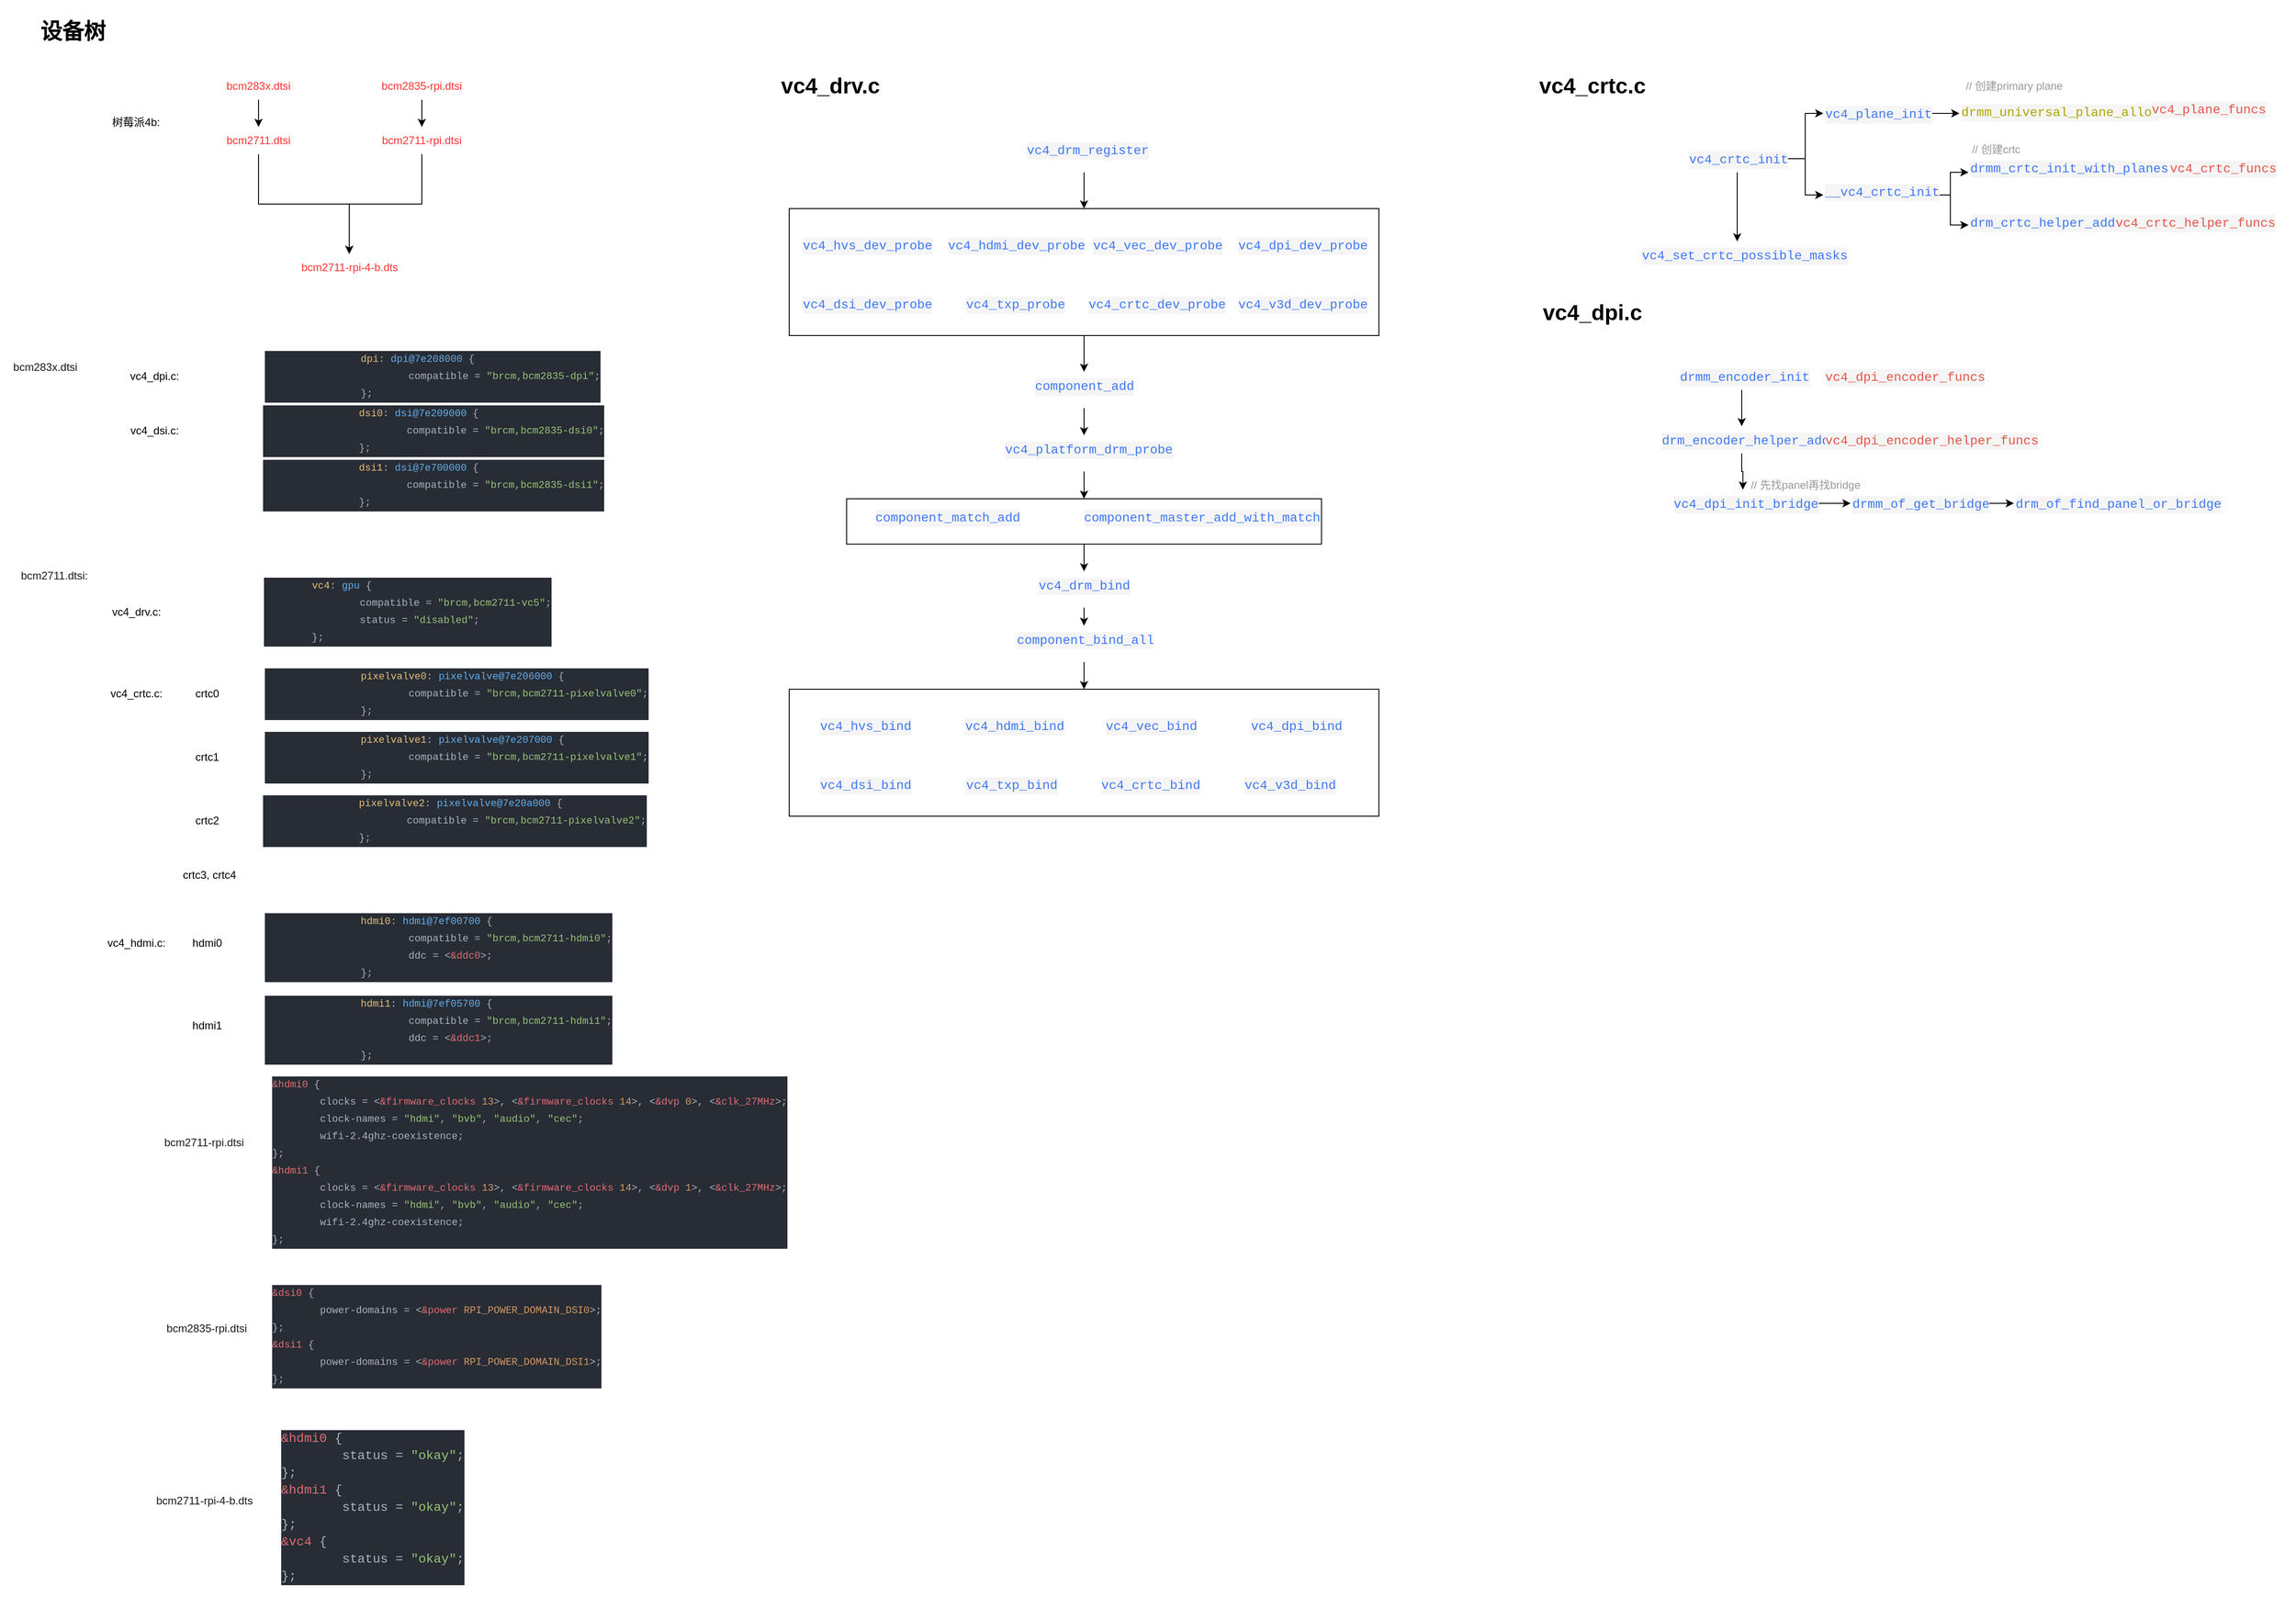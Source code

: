 <mxfile version="25.0.3">
  <diagram name="Page-1" id="6-gjoGEpxw4ECkMXdpWF">
    <mxGraphModel dx="1419" dy="717" grid="1" gridSize="10" guides="1" tooltips="1" connect="1" arrows="1" fold="1" page="1" pageScale="1" pageWidth="827" pageHeight="1169" math="0" shadow="0">
      <root>
        <mxCell id="0" />
        <mxCell id="1" parent="0" />
        <mxCell id="8lX21HBY1fIl10csvX2d-26" style="edgeStyle=orthogonalEdgeStyle;rounded=0;orthogonalLoop=1;jettySize=auto;html=1;exitX=0.5;exitY=1;exitDx=0;exitDy=0;entryX=0.5;entryY=0;entryDx=0;entryDy=0;" parent="1" source="8lX21HBY1fIl10csvX2d-24" target="8lX21HBY1fIl10csvX2d-22" edge="1">
          <mxGeometry relative="1" as="geometry" />
        </mxCell>
        <mxCell id="8lX21HBY1fIl10csvX2d-24" value="" style="rounded=0;whiteSpace=wrap;html=1;" parent="1" vertex="1">
          <mxGeometry x="933.25" y="630" width="523.5" height="50" as="geometry" />
        </mxCell>
        <mxCell id="8lX21HBY1fIl10csvX2d-15" style="edgeStyle=orthogonalEdgeStyle;rounded=0;orthogonalLoop=1;jettySize=auto;html=1;exitX=0.5;exitY=1;exitDx=0;exitDy=0;entryX=0.5;entryY=0;entryDx=0;entryDy=0;" parent="1" source="8lX21HBY1fIl10csvX2d-11" target="8lX21HBY1fIl10csvX2d-14" edge="1">
          <mxGeometry relative="1" as="geometry" />
        </mxCell>
        <mxCell id="8lX21HBY1fIl10csvX2d-11" value="" style="rounded=0;whiteSpace=wrap;html=1;" parent="1" vertex="1">
          <mxGeometry x="870" y="310" width="650" height="140" as="geometry" />
        </mxCell>
        <mxCell id="IQwuNEC89kdCFAj0Ew5a-8" value="" style="edgeStyle=orthogonalEdgeStyle;rounded=0;orthogonalLoop=1;jettySize=auto;html=1;" parent="1" source="IQwuNEC89kdCFAj0Ew5a-1" target="IQwuNEC89kdCFAj0Ew5a-7" edge="1">
          <mxGeometry relative="1" as="geometry" />
        </mxCell>
        <mxCell id="IQwuNEC89kdCFAj0Ew5a-1" value="&lt;font color=&quot;#ff3333&quot;&gt;bcm2711.dtsi&lt;/font&gt;" style="text;html=1;align=center;verticalAlign=middle;whiteSpace=wrap;rounded=0;" parent="1" vertex="1">
          <mxGeometry x="235" y="220" width="100" height="30" as="geometry" />
        </mxCell>
        <mxCell id="IQwuNEC89kdCFAj0Ew5a-3" value="树莓派4b:" style="text;html=1;align=center;verticalAlign=middle;whiteSpace=wrap;rounded=0;" parent="1" vertex="1">
          <mxGeometry x="120" y="200" width="60" height="30" as="geometry" />
        </mxCell>
        <mxCell id="IQwuNEC89kdCFAj0Ew5a-6" value="" style="edgeStyle=orthogonalEdgeStyle;rounded=0;orthogonalLoop=1;jettySize=auto;html=1;" parent="1" source="IQwuNEC89kdCFAj0Ew5a-4" target="IQwuNEC89kdCFAj0Ew5a-1" edge="1">
          <mxGeometry relative="1" as="geometry" />
        </mxCell>
        <mxCell id="IQwuNEC89kdCFAj0Ew5a-4" value="&lt;font color=&quot;#ff3333&quot;&gt;bcm283x.dtsi&lt;/font&gt;" style="text;html=1;align=center;verticalAlign=middle;whiteSpace=wrap;rounded=0;" parent="1" vertex="1">
          <mxGeometry x="235" y="160" width="100" height="30" as="geometry" />
        </mxCell>
        <mxCell id="IQwuNEC89kdCFAj0Ew5a-7" value="&lt;font color=&quot;#ff3333&quot;&gt;bcm2711-rpi-4-b.dts&lt;/font&gt;" style="text;html=1;align=center;verticalAlign=middle;whiteSpace=wrap;rounded=0;" parent="1" vertex="1">
          <mxGeometry x="322.5" y="360" width="125" height="30" as="geometry" />
        </mxCell>
        <mxCell id="IQwuNEC89kdCFAj0Ew5a-9" value="&lt;div style=&quot;color: rgb(171, 178, 191); background-color: rgb(40, 44, 52); font-family: Consolas, &amp;quot;Courier New&amp;quot;, monospace; font-size: 11px; line-height: 19px; white-space: pre;&quot;&gt;&lt;div style=&quot;font-size: 11px;&quot;&gt;&amp;nbsp; &amp;nbsp; &amp;nbsp; &amp;nbsp; &lt;span style=&quot;color: rgb(229, 192, 123); font-size: 11px;&quot;&gt;vc4&lt;/span&gt;: &lt;span style=&quot;color: rgb(97, 175, 239); font-size: 11px;&quot;&gt;gpu&lt;/span&gt; {&lt;/div&gt;&lt;div style=&quot;font-size: 11px;&quot;&gt;&amp;nbsp; &amp;nbsp; &amp;nbsp; &amp;nbsp; &amp;nbsp; &amp;nbsp; &amp;nbsp; &amp;nbsp; compatible = &lt;span style=&quot;color: rgb(152, 195, 121); font-size: 11px;&quot;&gt;&quot;brcm,bcm2711-vc5&quot;&lt;/span&gt;;&lt;/div&gt;&lt;div style=&quot;font-size: 11px;&quot;&gt;&amp;nbsp; &amp;nbsp; &amp;nbsp; &amp;nbsp; &amp;nbsp; &amp;nbsp; &amp;nbsp; &amp;nbsp; status = &lt;span style=&quot;color: rgb(152, 195, 121); font-size: 11px;&quot;&gt;&quot;disabled&quot;&lt;/span&gt;;&lt;/div&gt;&lt;div style=&quot;font-size: 11px;&quot;&gt;&amp;nbsp; &amp;nbsp; &amp;nbsp; &amp;nbsp; };&lt;/div&gt;&lt;/div&gt;" style="text;whiteSpace=wrap;html=1;labelBackgroundColor=#CC99FF;fontSize=11;" parent="1" vertex="1">
          <mxGeometry x="288.75" y="710" width="311.25" height="90" as="geometry" />
        </mxCell>
        <mxCell id="IQwuNEC89kdCFAj0Ew5a-14" style="edgeStyle=orthogonalEdgeStyle;rounded=0;orthogonalLoop=1;jettySize=auto;html=1;exitX=0.5;exitY=1;exitDx=0;exitDy=0;entryX=0.5;entryY=0;entryDx=0;entryDy=0;" parent="1" source="IQwuNEC89kdCFAj0Ew5a-13" target="IQwuNEC89kdCFAj0Ew5a-7" edge="1">
          <mxGeometry relative="1" as="geometry" />
        </mxCell>
        <mxCell id="IQwuNEC89kdCFAj0Ew5a-13" value="&lt;font color=&quot;#ff3333&quot;&gt;bcm2711-rpi.dtsi&lt;/font&gt;" style="text;html=1;align=center;verticalAlign=middle;whiteSpace=wrap;rounded=0;" parent="1" vertex="1">
          <mxGeometry x="415" y="220" width="100" height="30" as="geometry" />
        </mxCell>
        <mxCell id="IQwuNEC89kdCFAj0Ew5a-15" value="&lt;div style=&quot;color: rgb(171, 178, 191); background-color: rgb(40, 44, 52); font-family: Consolas, &amp;quot;Courier New&amp;quot;, monospace; font-size: 11px; line-height: 19px; white-space: pre;&quot;&gt;&lt;div style=&quot;font-size: 11px;&quot;&gt;&lt;span style=&quot;color: rgb(224, 108, 117); font-size: 11px;&quot;&gt;&amp;amp;hdmi0&lt;/span&gt; {&lt;/div&gt;&lt;div style=&quot;font-size: 11px;&quot;&gt;&amp;nbsp; &amp;nbsp; &amp;nbsp; &amp;nbsp; clocks = &amp;lt;&lt;span style=&quot;color: rgb(224, 108, 117); font-size: 11px;&quot;&gt;&amp;amp;firmware_clocks&lt;/span&gt; &lt;span style=&quot;color: rgb(209, 154, 102); font-size: 11px;&quot;&gt;13&lt;/span&gt;&amp;gt;, &amp;lt;&lt;span style=&quot;color: rgb(224, 108, 117); font-size: 11px;&quot;&gt;&amp;amp;firmware_clocks&lt;/span&gt; &lt;span style=&quot;color: rgb(209, 154, 102); font-size: 11px;&quot;&gt;14&lt;/span&gt;&amp;gt;, &amp;lt;&lt;span style=&quot;color: rgb(224, 108, 117); font-size: 11px;&quot;&gt;&amp;amp;dvp&lt;/span&gt; &lt;span style=&quot;color: rgb(209, 154, 102); font-size: 11px;&quot;&gt;0&lt;/span&gt;&amp;gt;, &amp;lt;&lt;span style=&quot;color: rgb(224, 108, 117); font-size: 11px;&quot;&gt;&amp;amp;clk_27MHz&lt;/span&gt;&amp;gt;;&lt;/div&gt;&lt;div style=&quot;font-size: 11px;&quot;&gt;&amp;nbsp; &amp;nbsp; &amp;nbsp; &amp;nbsp; clock-names = &lt;span style=&quot;color: rgb(152, 195, 121); font-size: 11px;&quot;&gt;&quot;hdmi&quot;&lt;/span&gt;, &lt;span style=&quot;color: rgb(152, 195, 121); font-size: 11px;&quot;&gt;&quot;bvb&quot;&lt;/span&gt;, &lt;span style=&quot;color: rgb(152, 195, 121); font-size: 11px;&quot;&gt;&quot;audio&quot;&lt;/span&gt;, &lt;span style=&quot;color: rgb(152, 195, 121); font-size: 11px;&quot;&gt;&quot;cec&quot;&lt;/span&gt;;&lt;/div&gt;&lt;div style=&quot;font-size: 11px;&quot;&gt;&amp;nbsp; &amp;nbsp; &amp;nbsp; &amp;nbsp; wifi-2.4ghz-coexistence;&lt;/div&gt;&lt;div style=&quot;font-size: 11px;&quot;&gt;};&lt;/div&gt;&lt;div style=&quot;font-size: 11px;&quot;&gt;&lt;span style=&quot;color: rgb(224, 108, 117); font-size: 11px;&quot;&gt;&amp;amp;hdmi1&lt;/span&gt; {&lt;/div&gt;&lt;div style=&quot;font-size: 11px;&quot;&gt;&amp;nbsp; &amp;nbsp; &amp;nbsp; &amp;nbsp; clocks = &amp;lt;&lt;span style=&quot;color: rgb(224, 108, 117); font-size: 11px;&quot;&gt;&amp;amp;firmware_clocks&lt;/span&gt; &lt;span style=&quot;color: rgb(209, 154, 102); font-size: 11px;&quot;&gt;13&lt;/span&gt;&amp;gt;, &amp;lt;&lt;span style=&quot;color: rgb(224, 108, 117); font-size: 11px;&quot;&gt;&amp;amp;firmware_clocks&lt;/span&gt; &lt;span style=&quot;color: rgb(209, 154, 102); font-size: 11px;&quot;&gt;14&lt;/span&gt;&amp;gt;, &amp;lt;&lt;span style=&quot;color: rgb(224, 108, 117); font-size: 11px;&quot;&gt;&amp;amp;dvp&lt;/span&gt; &lt;span style=&quot;color: rgb(209, 154, 102); font-size: 11px;&quot;&gt;1&lt;/span&gt;&amp;gt;, &amp;lt;&lt;span style=&quot;color: rgb(224, 108, 117); font-size: 11px;&quot;&gt;&amp;amp;clk_27MHz&lt;/span&gt;&amp;gt;;&lt;/div&gt;&lt;div style=&quot;font-size: 11px;&quot;&gt;&amp;nbsp; &amp;nbsp; &amp;nbsp; &amp;nbsp; clock-names = &lt;span style=&quot;color: rgb(152, 195, 121); font-size: 11px;&quot;&gt;&quot;hdmi&quot;&lt;/span&gt;, &lt;span style=&quot;color: rgb(152, 195, 121); font-size: 11px;&quot;&gt;&quot;bvb&quot;&lt;/span&gt;, &lt;span style=&quot;color: rgb(152, 195, 121); font-size: 11px;&quot;&gt;&quot;audio&quot;&lt;/span&gt;, &lt;span style=&quot;color: rgb(152, 195, 121); font-size: 11px;&quot;&gt;&quot;cec&quot;&lt;/span&gt;;&lt;/div&gt;&lt;div style=&quot;font-size: 11px;&quot;&gt;&amp;nbsp; &amp;nbsp; &amp;nbsp; &amp;nbsp; wifi-2.4ghz-coexistence;&lt;/div&gt;&lt;div style=&quot;font-size: 11px;&quot;&gt;};&lt;/div&gt;&lt;/div&gt;" style="text;whiteSpace=wrap;html=1;labelBackgroundColor=#CC99FF;fontSize=11;" parent="1" vertex="1">
          <mxGeometry x="297.5" y="1260" width="530" height="220" as="geometry" />
        </mxCell>
        <mxCell id="IQwuNEC89kdCFAj0Ew5a-17" style="edgeStyle=orthogonalEdgeStyle;rounded=0;orthogonalLoop=1;jettySize=auto;html=1;exitX=0.5;exitY=1;exitDx=0;exitDy=0;entryX=0.5;entryY=0;entryDx=0;entryDy=0;" parent="1" source="IQwuNEC89kdCFAj0Ew5a-16" target="IQwuNEC89kdCFAj0Ew5a-13" edge="1">
          <mxGeometry relative="1" as="geometry" />
        </mxCell>
        <mxCell id="IQwuNEC89kdCFAj0Ew5a-16" value="bcm2835-rpi.dtsi" style="text;html=1;align=center;verticalAlign=middle;whiteSpace=wrap;rounded=0;fontColor=#FF3333;" parent="1" vertex="1">
          <mxGeometry x="415" y="160" width="100" height="30" as="geometry" />
        </mxCell>
        <mxCell id="IQwuNEC89kdCFAj0Ew5a-18" value="&lt;font color=&quot;#1a1a1a&quot;&gt;bcm2711.dtsi:&lt;/font&gt;" style="text;html=1;align=center;verticalAlign=middle;whiteSpace=wrap;rounded=0;" parent="1" vertex="1">
          <mxGeometry x="10" y="700" width="100" height="30" as="geometry" />
        </mxCell>
        <mxCell id="IQwuNEC89kdCFAj0Ew5a-19" value="&lt;font color=&quot;#1a1a1a&quot;&gt;bcm2711-rpi.dtsi&lt;/font&gt;" style="text;html=1;align=center;verticalAlign=middle;whiteSpace=wrap;rounded=0;" parent="1" vertex="1">
          <mxGeometry x="175" y="1325" width="100" height="30" as="geometry" />
        </mxCell>
        <mxCell id="IQwuNEC89kdCFAj0Ew5a-20" value="&lt;div style=&quot;color: rgb(171, 178, 191); background-color: rgb(40, 44, 52); font-family: Consolas, &amp;quot;Courier New&amp;quot;, monospace; font-weight: normal; font-size: 11px; line-height: 19px; white-space: pre;&quot;&gt;&lt;div style=&quot;font-size: 11px;&quot;&gt;&lt;span style=&quot;color: rgb(224, 108, 117); font-size: 11px;&quot;&gt;&amp;amp;dsi0&lt;/span&gt;&lt;span style=&quot;color: rgb(171, 178, 191); font-size: 11px;&quot;&gt; {&lt;/span&gt;&lt;/div&gt;&lt;div style=&quot;font-size: 11px;&quot;&gt;&lt;span style=&quot;color: rgb(171, 178, 191); font-size: 11px;&quot;&gt;&amp;nbsp; &amp;nbsp; &amp;nbsp; &amp;nbsp; power-domains = &amp;lt;&lt;/span&gt;&lt;span style=&quot;color: rgb(224, 108, 117); font-size: 11px;&quot;&gt;&amp;amp;power&lt;/span&gt;&lt;span style=&quot;color: rgb(171, 178, 191); font-size: 11px;&quot;&gt; &lt;/span&gt;&lt;span style=&quot;color: rgb(209, 154, 102); font-size: 11px;&quot;&gt;RPI_POWER_DOMAIN_DSI0&lt;/span&gt;&lt;span style=&quot;color: rgb(171, 178, 191); font-size: 11px;&quot;&gt;&amp;gt;;&lt;/span&gt;&lt;/div&gt;&lt;div style=&quot;font-size: 11px;&quot;&gt;&lt;span style=&quot;color: rgb(171, 178, 191); font-size: 11px;&quot;&gt;};&lt;/span&gt;&lt;/div&gt;&lt;div style=&quot;font-size: 11px;&quot;&gt;&lt;span style=&quot;color: rgb(224, 108, 117); font-size: 11px;&quot;&gt;&amp;amp;dsi1&lt;/span&gt;&lt;span style=&quot;color: rgb(171, 178, 191); font-size: 11px;&quot;&gt; {&lt;/span&gt;&lt;/div&gt;&lt;div style=&quot;font-size: 11px;&quot;&gt;&lt;span style=&quot;color: rgb(171, 178, 191); font-size: 11px;&quot;&gt;&amp;nbsp; &amp;nbsp; &amp;nbsp; &amp;nbsp; power-domains = &amp;lt;&lt;/span&gt;&lt;span style=&quot;color: rgb(224, 108, 117); font-size: 11px;&quot;&gt;&amp;amp;power&lt;/span&gt;&lt;span style=&quot;color: rgb(171, 178, 191); font-size: 11px;&quot;&gt; &lt;/span&gt;&lt;span style=&quot;color: rgb(209, 154, 102); font-size: 11px;&quot;&gt;RPI_POWER_DOMAIN_DSI1&lt;/span&gt;&lt;span style=&quot;color: rgb(171, 178, 191); font-size: 11px;&quot;&gt;&amp;gt;;&lt;/span&gt;&lt;/div&gt;&lt;div style=&quot;font-size: 11px;&quot;&gt;&lt;span style=&quot;color: rgb(171, 178, 191); font-size: 11px;&quot;&gt;};&lt;/span&gt;&lt;/div&gt;&lt;/div&gt;" style="text;whiteSpace=wrap;html=1;fontSize=11;" parent="1" vertex="1">
          <mxGeometry x="297.5" y="1490" width="350" height="140" as="geometry" />
        </mxCell>
        <mxCell id="IQwuNEC89kdCFAj0Ew5a-21" value="bcm2835-rpi.dtsi" style="text;html=1;align=center;verticalAlign=middle;whiteSpace=wrap;rounded=0;fontColor=#1A1A1A;" parent="1" vertex="1">
          <mxGeometry x="177.5" y="1530" width="100" height="30" as="geometry" />
        </mxCell>
        <mxCell id="IQwuNEC89kdCFAj0Ew5a-22" value="&lt;font color=&quot;#1a1a1a&quot;&gt;bcm2711-rpi-4-b.dts&lt;/font&gt;" style="text;html=1;align=center;verticalAlign=middle;whiteSpace=wrap;rounded=0;" parent="1" vertex="1">
          <mxGeometry x="162.5" y="1720" width="125" height="30" as="geometry" />
        </mxCell>
        <mxCell id="IQwuNEC89kdCFAj0Ew5a-23" value="&lt;div style=&quot;color: rgb(171, 178, 191); background-color: rgb(40, 44, 52); font-family: Consolas, &amp;quot;Courier New&amp;quot;, monospace; font-size: 14px; line-height: 19px; white-space: pre;&quot;&gt;&lt;div&gt;&lt;span style=&quot;color: #e06c75;&quot;&gt;&amp;amp;hdmi0&lt;/span&gt; {&lt;/div&gt;&lt;div&gt;&amp;nbsp; &amp;nbsp; &amp;nbsp; &amp;nbsp; status = &lt;span style=&quot;color: #98c379;&quot;&gt;&quot;okay&quot;&lt;/span&gt;;&lt;/div&gt;&lt;div&gt;};&lt;/div&gt;&lt;div&gt;&lt;span style=&quot;color: #e06c75;&quot;&gt;&amp;amp;hdmi1&lt;/span&gt; {&lt;/div&gt;&lt;div&gt;&amp;nbsp; &amp;nbsp; &amp;nbsp; &amp;nbsp; status = &lt;span style=&quot;color: #98c379;&quot;&gt;&quot;okay&quot;&lt;/span&gt;;&lt;/div&gt;&lt;div&gt;};&lt;/div&gt;&lt;div&gt;&lt;div style=&quot;line-height: 19px;&quot;&gt;&lt;div&gt;&lt;span style=&quot;color: #e06c75;&quot;&gt;&amp;amp;vc4&lt;/span&gt; {&lt;/div&gt;&lt;div&gt;&amp;nbsp; &amp;nbsp; &amp;nbsp; &amp;nbsp; status = &lt;span style=&quot;color: #98c379;&quot;&gt;&quot;okay&quot;&lt;/span&gt;;&lt;/div&gt;&lt;div&gt;};&lt;/div&gt;&lt;/div&gt;&lt;/div&gt;&lt;/div&gt;" style="text;whiteSpace=wrap;html=1;labelBackgroundColor=#CC99FF;" parent="1" vertex="1">
          <mxGeometry x="307.5" y="1650" width="215" height="190" as="geometry" />
        </mxCell>
        <mxCell id="IQwuNEC89kdCFAj0Ew5a-26" value="&lt;div style=&quot;color: rgb(171, 178, 191); background-color: rgb(40, 44, 52); font-family: Consolas, &amp;quot;Courier New&amp;quot;, monospace; font-weight: normal; font-size: 11px; line-height: 19px; white-space: pre;&quot;&gt;&lt;div style=&quot;font-size: 11px;&quot;&gt;&lt;span style=&quot;color: rgb(171, 178, 191); font-size: 11px;&quot;&gt;&amp;nbsp; &amp;nbsp; &amp;nbsp; &amp;nbsp; &amp;nbsp; &amp;nbsp; &amp;nbsp; &amp;nbsp; &lt;/span&gt;&lt;span style=&quot;color: rgb(229, 192, 123); font-size: 11px;&quot;&gt;pixelvalve0&lt;/span&gt;&lt;span style=&quot;color: rgb(171, 178, 191); font-size: 11px;&quot;&gt;: &lt;/span&gt;&lt;span style=&quot;color: rgb(97, 175, 239); font-size: 11px;&quot;&gt;pixelvalve@7e206000&lt;/span&gt;&lt;span style=&quot;color: rgb(171, 178, 191); font-size: 11px;&quot;&gt; {&lt;/span&gt;&lt;/div&gt;&lt;div style=&quot;font-size: 11px;&quot;&gt;&lt;span style=&quot;color: rgb(171, 178, 191); font-size: 11px;&quot;&gt;&amp;nbsp; &amp;nbsp; &amp;nbsp; &amp;nbsp; &amp;nbsp; &amp;nbsp; &amp;nbsp; &amp;nbsp; &amp;nbsp; &amp;nbsp; &amp;nbsp; &amp;nbsp; compatible = &lt;/span&gt;&lt;span style=&quot;color: rgb(152, 195, 121); font-size: 11px;&quot;&gt;&quot;brcm,bcm2711-pixelvalve0&quot;&lt;/span&gt;&lt;span style=&quot;color: rgb(171, 178, 191); font-size: 11px;&quot;&gt;;&lt;/span&gt;&lt;/div&gt;&lt;div style=&quot;font-size: 11px;&quot;&gt;&lt;span style=&quot;color: rgb(171, 178, 191); font-size: 11px;&quot;&gt;&amp;nbsp; &amp;nbsp; &amp;nbsp; &amp;nbsp; &amp;nbsp; &amp;nbsp; &amp;nbsp; &amp;nbsp; };&lt;/span&gt;&lt;/div&gt;&lt;/div&gt;" style="text;whiteSpace=wrap;html=1;fontSize=11;" parent="1" vertex="1">
          <mxGeometry x="290" y="810" width="400" height="70" as="geometry" />
        </mxCell>
        <mxCell id="IQwuNEC89kdCFAj0Ew5a-27" value="vc4_crtc.c:" style="text;html=1;align=center;verticalAlign=middle;resizable=0;points=[];autosize=1;strokeColor=none;fillColor=none;" parent="1" vertex="1">
          <mxGeometry x="110" y="830" width="80" height="30" as="geometry" />
        </mxCell>
        <mxCell id="IQwuNEC89kdCFAj0Ew5a-28" value="&lt;div style=&quot;color: rgb(171, 178, 191); background-color: rgb(40, 44, 52); font-family: Consolas, &amp;quot;Courier New&amp;quot;, monospace; font-weight: normal; font-size: 11px; line-height: 19px; white-space: pre;&quot;&gt;&lt;div style=&quot;font-size: 11px;&quot;&gt;&lt;div style=&quot;font-size: 11px; line-height: 19px;&quot;&gt;&lt;div style=&quot;font-size: 11px;&quot;&gt;&amp;nbsp; &amp;nbsp; &amp;nbsp; &amp;nbsp; &amp;nbsp; &amp;nbsp; &amp;nbsp; &amp;nbsp; &lt;span style=&quot;color: rgb(229, 192, 123); font-size: 11px;&quot;&gt;pixelvalve1&lt;/span&gt;: &lt;span style=&quot;color: rgb(97, 175, 239); font-size: 11px;&quot;&gt;pixelvalve@7e207000&lt;/span&gt; {&lt;/div&gt;&lt;div style=&quot;font-size: 11px;&quot;&gt;&amp;nbsp; &amp;nbsp; &amp;nbsp; &amp;nbsp; &amp;nbsp; &amp;nbsp; &amp;nbsp; &amp;nbsp; &amp;nbsp; &amp;nbsp; &amp;nbsp; &amp;nbsp; compatible = &lt;span style=&quot;color: rgb(152, 195, 121); font-size: 11px;&quot;&gt;&quot;brcm,bcm2711-pixelvalve1&quot;&lt;/span&gt;;&lt;/div&gt;&lt;div style=&quot;font-size: 11px;&quot;&gt;&amp;nbsp; &amp;nbsp; &amp;nbsp; &amp;nbsp; &amp;nbsp; &amp;nbsp; &amp;nbsp; &amp;nbsp; };&lt;/div&gt;&lt;/div&gt;&lt;/div&gt;&lt;/div&gt;" style="text;whiteSpace=wrap;html=1;fontSize=11;" parent="1" vertex="1">
          <mxGeometry x="290" y="880" width="390" height="70" as="geometry" />
        </mxCell>
        <mxCell id="IQwuNEC89kdCFAj0Ew5a-29" value="&lt;div style=&quot;color: rgb(171, 178, 191); background-color: rgb(40, 44, 52); font-family: Consolas, &amp;quot;Courier New&amp;quot;, monospace; font-weight: normal; font-size: 11px; line-height: 19px; white-space: pre;&quot;&gt;&lt;div style=&quot;font-size: 11px;&quot;&gt;&lt;span style=&quot;color: rgb(171, 178, 191); font-size: 11px;&quot;&gt;&amp;nbsp; &amp;nbsp; &amp;nbsp; &amp;nbsp; &amp;nbsp; &amp;nbsp; &amp;nbsp; &amp;nbsp; &lt;/span&gt;&lt;span style=&quot;color: rgb(229, 192, 123); font-size: 11px;&quot;&gt;pixelvalve2&lt;/span&gt;&lt;span style=&quot;color: rgb(171, 178, 191); font-size: 11px;&quot;&gt;: &lt;/span&gt;&lt;span style=&quot;color: rgb(97, 175, 239); font-size: 11px;&quot;&gt;pixelvalve@7e20a000&lt;/span&gt;&lt;span style=&quot;color: rgb(171, 178, 191); font-size: 11px;&quot;&gt; {&lt;/span&gt;&lt;/div&gt;&lt;div style=&quot;font-size: 11px;&quot;&gt;&lt;span style=&quot;color: rgb(171, 178, 191); font-size: 11px;&quot;&gt;&amp;nbsp; &amp;nbsp; &amp;nbsp; &amp;nbsp; &amp;nbsp; &amp;nbsp; &amp;nbsp; &amp;nbsp; &amp;nbsp; &amp;nbsp; &amp;nbsp; &amp;nbsp; compatible = &lt;/span&gt;&lt;span style=&quot;color: rgb(152, 195, 121); font-size: 11px;&quot;&gt;&quot;brcm,bcm2711-pixelvalve2&quot;&lt;/span&gt;&lt;span style=&quot;color: rgb(171, 178, 191); font-size: 11px;&quot;&gt;;&lt;/span&gt;&lt;/div&gt;&lt;div style=&quot;font-size: 11px;&quot;&gt;&lt;span style=&quot;color: rgb(171, 178, 191); font-size: 11px;&quot;&gt;&amp;nbsp; &amp;nbsp; &amp;nbsp; &amp;nbsp; &amp;nbsp; &amp;nbsp; &amp;nbsp; &amp;nbsp; };&lt;/span&gt;&lt;/div&gt;&lt;/div&gt;" style="text;whiteSpace=wrap;html=1;fontSize=11;" parent="1" vertex="1">
          <mxGeometry x="287.5" y="950" width="392.5" height="70" as="geometry" />
        </mxCell>
        <mxCell id="IQwuNEC89kdCFAj0Ew5a-30" value="crtc0" style="text;html=1;align=center;verticalAlign=middle;resizable=0;points=[];autosize=1;strokeColor=none;fillColor=none;" parent="1" vertex="1">
          <mxGeometry x="202.5" y="830" width="50" height="30" as="geometry" />
        </mxCell>
        <mxCell id="IQwuNEC89kdCFAj0Ew5a-31" value="crtc1" style="text;html=1;align=center;verticalAlign=middle;resizable=0;points=[];autosize=1;strokeColor=none;fillColor=none;" parent="1" vertex="1">
          <mxGeometry x="202.5" y="900" width="50" height="30" as="geometry" />
        </mxCell>
        <mxCell id="IQwuNEC89kdCFAj0Ew5a-32" value="crtc2" style="text;html=1;align=center;verticalAlign=middle;resizable=0;points=[];autosize=1;strokeColor=none;fillColor=none;" parent="1" vertex="1">
          <mxGeometry x="202.5" y="970" width="50" height="30" as="geometry" />
        </mxCell>
        <mxCell id="IQwuNEC89kdCFAj0Ew5a-33" value="&lt;font color=&quot;#1a1a1a&quot;&gt;bcm283x.dtsi&lt;/font&gt;" style="text;html=1;align=center;verticalAlign=middle;whiteSpace=wrap;rounded=0;" parent="1" vertex="1">
          <mxGeometry y="470" width="100" height="30" as="geometry" />
        </mxCell>
        <mxCell id="IQwuNEC89kdCFAj0Ew5a-34" value="&lt;div style=&quot;color: rgb(171, 178, 191); background-color: rgb(40, 44, 52); font-family: Consolas, &amp;quot;Courier New&amp;quot;, monospace; font-weight: normal; font-size: 11px; line-height: 19px; white-space: pre;&quot;&gt;&lt;div style=&quot;font-size: 11px;&quot;&gt;&lt;span style=&quot;color: rgb(171, 178, 191); font-size: 11px;&quot;&gt;&amp;nbsp; &amp;nbsp; &amp;nbsp; &amp;nbsp; &amp;nbsp; &amp;nbsp; &amp;nbsp; &amp;nbsp; &lt;/span&gt;&lt;span style=&quot;color: rgb(229, 192, 123); font-size: 11px;&quot;&gt;dpi&lt;/span&gt;&lt;span style=&quot;color: rgb(171, 178, 191); font-size: 11px;&quot;&gt;: &lt;/span&gt;&lt;span style=&quot;color: rgb(97, 175, 239); font-size: 11px;&quot;&gt;dpi@7e208000&lt;/span&gt;&lt;span style=&quot;color: rgb(171, 178, 191); font-size: 11px;&quot;&gt; {&lt;/span&gt;&lt;/div&gt;&lt;div style=&quot;font-size: 11px;&quot;&gt;&lt;span style=&quot;color: rgb(171, 178, 191); font-size: 11px;&quot;&gt;&amp;nbsp; &amp;nbsp; &amp;nbsp; &amp;nbsp; &amp;nbsp; &amp;nbsp; &amp;nbsp; &amp;nbsp; &amp;nbsp; &amp;nbsp; &amp;nbsp; &amp;nbsp; compatible = &lt;/span&gt;&lt;span style=&quot;color: rgb(152, 195, 121); font-size: 11px;&quot;&gt;&quot;brcm,bcm2835-dpi&quot;&lt;/span&gt;&lt;span style=&quot;color: rgb(171, 178, 191); font-size: 11px;&quot;&gt;;&lt;/span&gt;&lt;/div&gt;&lt;div style=&quot;font-size: 11px;&quot;&gt;&lt;span style=&quot;color: rgb(171, 178, 191); font-size: 11px;&quot;&gt;&amp;nbsp; &amp;nbsp; &amp;nbsp; &amp;nbsp; &amp;nbsp; &amp;nbsp; &amp;nbsp; &amp;nbsp; };&lt;/span&gt;&lt;/div&gt;&lt;/div&gt;" style="text;whiteSpace=wrap;html=1;fontSize=11;" parent="1" vertex="1">
          <mxGeometry x="290" y="460" width="350" height="70" as="geometry" />
        </mxCell>
        <mxCell id="IQwuNEC89kdCFAj0Ew5a-35" value="&lt;div style=&quot;color: rgb(171, 178, 191); background-color: rgb(40, 44, 52); font-family: Consolas, &amp;quot;Courier New&amp;quot;, monospace; font-weight: normal; font-size: 11px; line-height: 19px; white-space: pre;&quot;&gt;&lt;div style=&quot;font-size: 11px;&quot;&gt;&lt;span style=&quot;color: rgb(171, 178, 191); font-size: 11px;&quot;&gt;&amp;nbsp; &amp;nbsp; &amp;nbsp; &amp;nbsp; &amp;nbsp; &amp;nbsp; &amp;nbsp; &amp;nbsp; &lt;/span&gt;&lt;span style=&quot;color: rgb(229, 192, 123); font-size: 11px;&quot;&gt;dsi0&lt;/span&gt;&lt;span style=&quot;color: rgb(171, 178, 191); font-size: 11px;&quot;&gt;: &lt;/span&gt;&lt;span style=&quot;color: rgb(97, 175, 239); font-size: 11px;&quot;&gt;dsi@7e209000&lt;/span&gt;&lt;span style=&quot;color: rgb(171, 178, 191); font-size: 11px;&quot;&gt; {&lt;/span&gt;&lt;/div&gt;&lt;div style=&quot;font-size: 11px;&quot;&gt;&lt;span style=&quot;color: rgb(171, 178, 191); font-size: 11px;&quot;&gt;&amp;nbsp; &amp;nbsp; &amp;nbsp; &amp;nbsp; &amp;nbsp; &amp;nbsp; &amp;nbsp; &amp;nbsp; &amp;nbsp; &amp;nbsp; &amp;nbsp; &amp;nbsp; compatible = &lt;/span&gt;&lt;span style=&quot;color: rgb(152, 195, 121); font-size: 11px;&quot;&gt;&quot;brcm,bcm2835-dsi0&quot;&lt;/span&gt;&lt;span style=&quot;color: rgb(171, 178, 191); font-size: 11px;&quot;&gt;;&lt;/span&gt;&lt;/div&gt;&lt;div style=&quot;font-size: 11px;&quot;&gt;&lt;span style=&quot;color: rgb(171, 178, 191); font-size: 11px;&quot;&gt;&amp;nbsp; &amp;nbsp; &amp;nbsp; &amp;nbsp; &amp;nbsp; &amp;nbsp; &amp;nbsp; &amp;nbsp; };&lt;/span&gt;&lt;/div&gt;&lt;/div&gt;" style="text;whiteSpace=wrap;html=1;fontSize=11;" parent="1" vertex="1">
          <mxGeometry x="287.5" y="520" width="360" height="70" as="geometry" />
        </mxCell>
        <mxCell id="IQwuNEC89kdCFAj0Ew5a-36" value="&lt;div style=&quot;color: rgb(171, 178, 191); background-color: rgb(40, 44, 52); font-family: Consolas, &amp;quot;Courier New&amp;quot;, monospace; font-weight: normal; font-size: 11px; line-height: 19px; white-space: pre;&quot;&gt;&lt;div style=&quot;font-size: 11px;&quot;&gt;&lt;span style=&quot;color: rgb(171, 178, 191); font-size: 11px;&quot;&gt;&amp;nbsp; &amp;nbsp; &amp;nbsp; &amp;nbsp; &amp;nbsp; &amp;nbsp; &amp;nbsp; &amp;nbsp; &lt;/span&gt;&lt;span style=&quot;font-size: 11px; color: rgb(229, 192, 123);&quot;&gt;dsi1&lt;/span&gt;&lt;span style=&quot;font-size: 11px;&quot;&gt;: &lt;/span&gt;&lt;span style=&quot;font-size: 11px; color: rgb(97, 175, 239);&quot;&gt;dsi@7e700000&lt;/span&gt; {&lt;br style=&quot;font-size: 11px;&quot;&gt;&lt;/div&gt;&lt;div style=&quot;font-size: 11px;&quot;&gt;&lt;span style=&quot;color: rgb(171, 178, 191); font-size: 11px;&quot;&gt;&amp;nbsp; &amp;nbsp; &amp;nbsp; &amp;nbsp; &amp;nbsp; &amp;nbsp; &amp;nbsp; &amp;nbsp; &amp;nbsp; &amp;nbsp; &amp;nbsp; &amp;nbsp; compatible = &lt;/span&gt;&lt;span style=&quot;color: rgb(152, 195, 121); font-size: 11px;&quot;&gt;&quot;brcm,bcm2835-dsi1&quot;&lt;/span&gt;&lt;span style=&quot;color: rgb(171, 178, 191); font-size: 11px;&quot;&gt;;&lt;/span&gt;&lt;/div&gt;&lt;div style=&quot;font-size: 11px;&quot;&gt;&lt;span style=&quot;color: rgb(171, 178, 191); font-size: 11px;&quot;&gt;&amp;nbsp; &amp;nbsp; &amp;nbsp; &amp;nbsp; &amp;nbsp; &amp;nbsp; &amp;nbsp; &amp;nbsp; };&lt;/span&gt;&lt;/div&gt;&lt;/div&gt;" style="text;whiteSpace=wrap;html=1;fontSize=11;" parent="1" vertex="1">
          <mxGeometry x="287.5" y="580" width="360" height="70" as="geometry" />
        </mxCell>
        <mxCell id="IQwuNEC89kdCFAj0Ew5a-37" value="vc4_dpi.c:" style="text;html=1;align=center;verticalAlign=middle;resizable=0;points=[];autosize=1;strokeColor=none;fillColor=none;" parent="1" vertex="1">
          <mxGeometry x="130" y="480" width="80" height="30" as="geometry" />
        </mxCell>
        <mxCell id="IQwuNEC89kdCFAj0Ew5a-38" value="vc4_dsi.c:" style="text;html=1;align=center;verticalAlign=middle;resizable=0;points=[];autosize=1;strokeColor=none;fillColor=none;" parent="1" vertex="1">
          <mxGeometry x="130" y="540" width="80" height="30" as="geometry" />
        </mxCell>
        <mxCell id="IQwuNEC89kdCFAj0Ew5a-39" value="&lt;div style=&quot;color: rgb(171, 178, 191); background-color: rgb(40, 44, 52); font-family: Consolas, &amp;quot;Courier New&amp;quot;, monospace; font-weight: normal; font-size: 11px; line-height: 19px; white-space: pre;&quot;&gt;&lt;div style=&quot;font-size: 11px;&quot;&gt;&lt;span style=&quot;color: rgb(171, 178, 191); font-size: 11px;&quot;&gt;&amp;nbsp; &amp;nbsp; &amp;nbsp; &amp;nbsp; &amp;nbsp; &amp;nbsp; &amp;nbsp; &amp;nbsp; &lt;/span&gt;&lt;span style=&quot;color: rgb(229, 192, 123); font-size: 11px;&quot;&gt;hdmi0&lt;/span&gt;&lt;span style=&quot;color: rgb(171, 178, 191); font-size: 11px;&quot;&gt;: &lt;/span&gt;&lt;span style=&quot;color: rgb(97, 175, 239); font-size: 11px;&quot;&gt;hdmi@7ef00700&lt;/span&gt;&lt;span style=&quot;color: rgb(171, 178, 191); font-size: 11px;&quot;&gt; {&lt;/span&gt;&lt;/div&gt;&lt;div style=&quot;font-size: 11px;&quot;&gt;&lt;span style=&quot;color: rgb(171, 178, 191); font-size: 11px;&quot;&gt;&amp;nbsp; &amp;nbsp; &amp;nbsp; &amp;nbsp; &amp;nbsp; &amp;nbsp; &amp;nbsp; &amp;nbsp; &amp;nbsp; &amp;nbsp; &amp;nbsp; &amp;nbsp; compatible = &lt;/span&gt;&lt;span style=&quot;color: rgb(152, 195, 121); font-size: 11px;&quot;&gt;&quot;brcm,bcm2711-hdmi0&quot;&lt;/span&gt;&lt;span style=&quot;color: rgb(171, 178, 191); font-size: 11px;&quot;&gt;;&lt;/span&gt;&lt;/div&gt;&lt;div style=&quot;font-size: 11px;&quot;&gt;&lt;span style=&quot;color: rgb(171, 178, 191); font-size: 11px;&quot;&gt;&amp;nbsp; &amp;nbsp; &amp;nbsp; &amp;nbsp; &amp;nbsp; &amp;nbsp; &amp;nbsp; &amp;nbsp; &amp;nbsp; &amp;nbsp; &amp;nbsp; &amp;nbsp; ddc = &amp;lt;&lt;/span&gt;&lt;span style=&quot;color: rgb(224, 108, 117); font-size: 11px;&quot;&gt;&amp;amp;ddc0&lt;/span&gt;&lt;span style=&quot;color: rgb(171, 178, 191); font-size: 11px;&quot;&gt;&amp;gt;;&lt;/span&gt;&lt;/div&gt;&lt;div style=&quot;font-size: 11px;&quot;&gt;&lt;span style=&quot;color: rgb(171, 178, 191); font-size: 11px;&quot;&gt;&amp;nbsp; &amp;nbsp; &amp;nbsp; &amp;nbsp; &amp;nbsp; &amp;nbsp; &amp;nbsp; &amp;nbsp; };&lt;/span&gt;&lt;/div&gt;&lt;/div&gt;" style="text;whiteSpace=wrap;html=1;fontSize=11;" parent="1" vertex="1">
          <mxGeometry x="290" y="1080" width="360" height="80" as="geometry" />
        </mxCell>
        <mxCell id="IQwuNEC89kdCFAj0Ew5a-40" value="&lt;div style=&quot;color: rgb(171, 178, 191); background-color: rgb(40, 44, 52); font-family: Consolas, &amp;quot;Courier New&amp;quot;, monospace; font-weight: normal; font-size: 11px; line-height: 19px; white-space: pre;&quot;&gt;&lt;div style=&quot;font-size: 11px;&quot;&gt;&lt;span style=&quot;color: rgb(171, 178, 191); font-size: 11px;&quot;&gt;&amp;nbsp; &amp;nbsp; &amp;nbsp; &amp;nbsp; &amp;nbsp; &amp;nbsp; &amp;nbsp; &amp;nbsp; &lt;/span&gt;&lt;span style=&quot;font-size: 11px; color: rgb(229, 192, 123);&quot;&gt;hdmi1&lt;/span&gt;&lt;span style=&quot;font-size: 11px;&quot;&gt;: &lt;/span&gt;&lt;span style=&quot;font-size: 11px; color: rgb(97, 175, 239);&quot;&gt;hdmi@7ef05700&lt;/span&gt; {&lt;br style=&quot;font-size: 11px;&quot;&gt;&lt;/div&gt;&lt;div style=&quot;font-size: 11px;&quot;&gt;&lt;span style=&quot;color: rgb(171, 178, 191); font-size: 11px;&quot;&gt;&amp;nbsp; &amp;nbsp; &amp;nbsp; &amp;nbsp; &amp;nbsp; &amp;nbsp; &amp;nbsp; &amp;nbsp; &amp;nbsp; &amp;nbsp; &amp;nbsp; &amp;nbsp; compatible = &lt;/span&gt;&lt;span style=&quot;color: rgb(152, 195, 121); font-size: 11px;&quot;&gt;&quot;brcm,bcm2711-hdmi1&quot;&lt;/span&gt;&lt;span style=&quot;color: rgb(171, 178, 191); font-size: 11px;&quot;&gt;;&lt;/span&gt;&lt;/div&gt;&lt;div style=&quot;font-size: 11px;&quot;&gt;&lt;span style=&quot;color: rgb(171, 178, 191); font-size: 11px;&quot;&gt;&amp;nbsp; &amp;nbsp; &amp;nbsp; &amp;nbsp; &amp;nbsp; &amp;nbsp; &amp;nbsp; &amp;nbsp; &amp;nbsp; &amp;nbsp; &amp;nbsp; &amp;nbsp; ddc = &amp;lt;&lt;/span&gt;&lt;span style=&quot;color: rgb(224, 108, 117); font-size: 11px;&quot;&gt;&amp;amp;ddc1&lt;/span&gt;&lt;span style=&quot;color: rgb(171, 178, 191); font-size: 11px;&quot;&gt;&amp;gt;;&lt;/span&gt;&lt;/div&gt;&lt;div style=&quot;font-size: 11px;&quot;&gt;&lt;span style=&quot;color: rgb(171, 178, 191); font-size: 11px;&quot;&gt;&amp;nbsp; &amp;nbsp; &amp;nbsp; &amp;nbsp; &amp;nbsp; &amp;nbsp; &amp;nbsp; &amp;nbsp; };&lt;/span&gt;&lt;/div&gt;&lt;/div&gt;" style="text;whiteSpace=wrap;html=1;fontSize=11;" parent="1" vertex="1">
          <mxGeometry x="290" y="1171" width="360" height="80" as="geometry" />
        </mxCell>
        <mxCell id="IQwuNEC89kdCFAj0Ew5a-41" value="vc4_hdmi.c:" style="text;html=1;align=center;verticalAlign=middle;resizable=0;points=[];autosize=1;strokeColor=none;fillColor=none;" parent="1" vertex="1">
          <mxGeometry x="105" y="1105" width="90" height="30" as="geometry" />
        </mxCell>
        <mxCell id="IQwuNEC89kdCFAj0Ew5a-42" value="hdmi0" style="text;html=1;align=center;verticalAlign=middle;resizable=0;points=[];autosize=1;strokeColor=none;fillColor=none;" parent="1" vertex="1">
          <mxGeometry x="197.5" y="1105" width="60" height="30" as="geometry" />
        </mxCell>
        <mxCell id="IQwuNEC89kdCFAj0Ew5a-43" value="hdmi1" style="text;html=1;align=center;verticalAlign=middle;resizable=0;points=[];autosize=1;strokeColor=none;fillColor=none;" parent="1" vertex="1">
          <mxGeometry x="197.5" y="1196" width="60" height="30" as="geometry" />
        </mxCell>
        <mxCell id="tBX07c4tivHEvZJBObFh-1" value="vc4_drv.c:" style="text;html=1;align=center;verticalAlign=middle;resizable=0;points=[];autosize=1;strokeColor=none;fillColor=none;" parent="1" vertex="1">
          <mxGeometry x="110" y="740" width="80" height="30" as="geometry" />
        </mxCell>
        <mxCell id="tBX07c4tivHEvZJBObFh-2" value="crtc3, crtc4" style="text;html=1;align=center;verticalAlign=middle;whiteSpace=wrap;rounded=0;" parent="1" vertex="1">
          <mxGeometry x="190" y="1030" width="82" height="30" as="geometry" />
        </mxCell>
        <mxCell id="8lX21HBY1fIl10csvX2d-12" style="edgeStyle=orthogonalEdgeStyle;rounded=0;orthogonalLoop=1;jettySize=auto;html=1;exitX=0.5;exitY=1;exitDx=0;exitDy=0;entryX=0.5;entryY=0;entryDx=0;entryDy=0;" parent="1" source="8lX21HBY1fIl10csvX2d-1" target="8lX21HBY1fIl10csvX2d-11" edge="1">
          <mxGeometry relative="1" as="geometry" />
        </mxCell>
        <mxCell id="8lX21HBY1fIl10csvX2d-1" value="&lt;div style=&quot;color: #383a42;background-color: #f5f5f5;font-family: Consolas, &#39;Courier New&#39;, monospace;font-weight: normal;font-size: 14px;line-height: 19px;white-space: pre;&quot;&gt;&lt;div&gt;&lt;span style=&quot;color: #4078f2;&quot;&gt;vc4_drm_register&lt;/span&gt;&lt;/div&gt;&lt;/div&gt;" style="text;whiteSpace=wrap;html=1;" parent="1" vertex="1">
          <mxGeometry x="1130" y="230" width="130" height="40" as="geometry" />
        </mxCell>
        <mxCell id="8lX21HBY1fIl10csvX2d-2" value="&lt;div style=&quot;color: #383a42;background-color: #f5f5f5;font-family: Consolas, &#39;Courier New&#39;, monospace;font-weight: normal;font-size: 14px;line-height: 19px;white-space: pre;&quot;&gt;&lt;div&gt;&lt;span style=&quot;color: #4078f2;&quot;&gt;vc4_hvs_dev_probe&lt;/span&gt;&lt;/div&gt;&lt;/div&gt;" style="text;whiteSpace=wrap;html=1;" parent="1" vertex="1">
          <mxGeometry x="883" y="335" width="140" height="40" as="geometry" />
        </mxCell>
        <mxCell id="8lX21HBY1fIl10csvX2d-3" value="&lt;div style=&quot;color: #383a42;background-color: #f5f5f5;font-family: Consolas, &#39;Courier New&#39;, monospace;font-weight: normal;font-size: 14px;line-height: 19px;white-space: pre;&quot;&gt;&lt;div&gt;&lt;span style=&quot;color: #4078f2;&quot;&gt;vc4_hdmi_dev_probe&lt;/span&gt;&lt;/div&gt;&lt;/div&gt;" style="text;whiteSpace=wrap;html=1;" parent="1" vertex="1">
          <mxGeometry x="1043" y="335" width="170" height="40" as="geometry" />
        </mxCell>
        <mxCell id="8lX21HBY1fIl10csvX2d-4" value="&lt;div style=&quot;color: #383a42;background-color: #f5f5f5;font-family: Consolas, &#39;Courier New&#39;, monospace;font-weight: normal;font-size: 14px;line-height: 19px;white-space: pre;&quot;&gt;&lt;div&gt;&lt;span style=&quot;color: #4078f2;&quot;&gt;vc4_vec_dev_probe&lt;/span&gt;&lt;/div&gt;&lt;/div&gt;" style="text;whiteSpace=wrap;html=1;" parent="1" vertex="1">
          <mxGeometry x="1203" y="335" width="160" height="40" as="geometry" />
        </mxCell>
        <mxCell id="8lX21HBY1fIl10csvX2d-5" value="&lt;div style=&quot;color: #383a42;background-color: #f5f5f5;font-family: Consolas, &#39;Courier New&#39;, monospace;font-weight: normal;font-size: 14px;line-height: 19px;white-space: pre;&quot;&gt;&lt;div&gt;&lt;span style=&quot;color: #4078f2;&quot;&gt;vc4_dpi_dev_probe&lt;/span&gt;&lt;/div&gt;&lt;/div&gt;" style="text;whiteSpace=wrap;html=1;" parent="1" vertex="1">
          <mxGeometry x="1363" y="335" width="160" height="40" as="geometry" />
        </mxCell>
        <mxCell id="8lX21HBY1fIl10csvX2d-6" value="&lt;div style=&quot;color: #383a42;background-color: #f5f5f5;font-family: Consolas, &#39;Courier New&#39;, monospace;font-weight: normal;font-size: 14px;line-height: 19px;white-space: pre;&quot;&gt;&lt;div&gt;&lt;span style=&quot;color: #4078f2;&quot;&gt;vc4_dsi_dev_probe&lt;/span&gt;&lt;/div&gt;&lt;/div&gt;" style="text;whiteSpace=wrap;html=1;" parent="1" vertex="1">
          <mxGeometry x="883" y="400" width="160" height="40" as="geometry" />
        </mxCell>
        <mxCell id="8lX21HBY1fIl10csvX2d-7" value="&lt;div style=&quot;color: #383a42;background-color: #f5f5f5;font-family: Consolas, &#39;Courier New&#39;, monospace;font-weight: normal;font-size: 14px;line-height: 19px;white-space: pre;&quot;&gt;&lt;div&gt;&lt;span style=&quot;color: #4078f2;&quot;&gt;vc4_txp_probe&lt;/span&gt;&lt;/div&gt;&lt;/div&gt;" style="text;whiteSpace=wrap;html=1;" parent="1" vertex="1">
          <mxGeometry x="1063" y="400" width="130" height="40" as="geometry" />
        </mxCell>
        <mxCell id="8lX21HBY1fIl10csvX2d-8" value="&lt;div style=&quot;color: #383a42;background-color: #f5f5f5;font-family: Consolas, &#39;Courier New&#39;, monospace;font-weight: normal;font-size: 14px;line-height: 19px;white-space: pre;&quot;&gt;&lt;div&gt;&lt;span style=&quot;color: #4078f2;&quot;&gt;vc4_crtc_dev_probe&lt;/span&gt;&lt;/div&gt;&lt;/div&gt;" style="text;whiteSpace=wrap;html=1;" parent="1" vertex="1">
          <mxGeometry x="1198" y="400" width="170" height="40" as="geometry" />
        </mxCell>
        <mxCell id="8lX21HBY1fIl10csvX2d-9" value="&lt;div style=&quot;color: #383a42;background-color: #f5f5f5;font-family: Consolas, &#39;Courier New&#39;, monospace;font-weight: normal;font-size: 14px;line-height: 19px;white-space: pre;&quot;&gt;&lt;div&gt;&lt;span style=&quot;color: #4078f2;&quot;&gt;vc4_v3d_dev_probe&lt;/span&gt;&lt;/div&gt;&lt;/div&gt;" style="text;whiteSpace=wrap;html=1;" parent="1" vertex="1">
          <mxGeometry x="1363" y="400" width="160" height="40" as="geometry" />
        </mxCell>
        <mxCell id="8lX21HBY1fIl10csvX2d-17" style="edgeStyle=orthogonalEdgeStyle;rounded=0;orthogonalLoop=1;jettySize=auto;html=1;exitX=0.5;exitY=1;exitDx=0;exitDy=0;entryX=0.5;entryY=0;entryDx=0;entryDy=0;" parent="1" source="8lX21HBY1fIl10csvX2d-14" target="8lX21HBY1fIl10csvX2d-16" edge="1">
          <mxGeometry relative="1" as="geometry" />
        </mxCell>
        <mxCell id="8lX21HBY1fIl10csvX2d-14" value="&lt;div style=&quot;color: #383a42;background-color: #f5f5f5;font-family: Consolas, &#39;Courier New&#39;, monospace;font-weight: normal;font-size: 14px;line-height: 19px;white-space: pre;&quot;&gt;&lt;div&gt;&lt;span style=&quot;color: #4078f2;&quot;&gt;component_add&lt;/span&gt;&lt;/div&gt;&lt;/div&gt;" style="text;whiteSpace=wrap;html=1;" parent="1" vertex="1">
          <mxGeometry x="1138.5" y="490" width="113" height="40" as="geometry" />
        </mxCell>
        <mxCell id="8lX21HBY1fIl10csvX2d-25" style="edgeStyle=orthogonalEdgeStyle;rounded=0;orthogonalLoop=1;jettySize=auto;html=1;exitX=0.5;exitY=1;exitDx=0;exitDy=0;entryX=0.5;entryY=0;entryDx=0;entryDy=0;" parent="1" source="8lX21HBY1fIl10csvX2d-16" target="8lX21HBY1fIl10csvX2d-24" edge="1">
          <mxGeometry relative="1" as="geometry" />
        </mxCell>
        <mxCell id="8lX21HBY1fIl10csvX2d-16" value="&lt;div style=&quot;color: #383a42;background-color: #f5f5f5;font-family: Consolas, &#39;Courier New&#39;, monospace;font-weight: normal;font-size: 14px;line-height: 19px;white-space: pre;&quot;&gt;&lt;div&gt;&lt;span style=&quot;color: #4078f2;&quot;&gt;vc4_platform_drm_probe&lt;/span&gt;&lt;/div&gt;&lt;/div&gt;" style="text;whiteSpace=wrap;html=1;" parent="1" vertex="1">
          <mxGeometry x="1106" y="560" width="178" height="40" as="geometry" />
        </mxCell>
        <mxCell id="8lX21HBY1fIl10csvX2d-18" value="&lt;div style=&quot;color: #383a42;background-color: #f5f5f5;font-family: Consolas, &#39;Courier New&#39;, monospace;font-weight: normal;font-size: 14px;line-height: 19px;white-space: pre;&quot;&gt;&lt;div&gt;&lt;span style=&quot;color: #4078f2;&quot;&gt;component_match_add&lt;/span&gt;&lt;/div&gt;&lt;/div&gt;" style="text;whiteSpace=wrap;html=1;" parent="1" vertex="1">
          <mxGeometry x="963" y="635" width="157" height="40" as="geometry" />
        </mxCell>
        <mxCell id="8lX21HBY1fIl10csvX2d-19" value="&lt;div style=&quot;color: #383a42;background-color: #f5f5f5;font-family: Consolas, &#39;Courier New&#39;, monospace;font-weight: normal;font-size: 14px;line-height: 19px;white-space: pre;&quot;&gt;&lt;div&gt;&lt;span style=&quot;color: #4078f2;&quot;&gt;component_master_add_with_match&lt;/span&gt;&lt;/div&gt;&lt;/div&gt;" style="text;whiteSpace=wrap;html=1;" parent="1" vertex="1">
          <mxGeometry x="1193" y="635" width="250" height="40" as="geometry" />
        </mxCell>
        <mxCell id="8lX21HBY1fIl10csvX2d-39" style="edgeStyle=orthogonalEdgeStyle;rounded=0;orthogonalLoop=1;jettySize=auto;html=1;exitX=0.5;exitY=1;exitDx=0;exitDy=0;entryX=0.5;entryY=0;entryDx=0;entryDy=0;" parent="1" source="8lX21HBY1fIl10csvX2d-22" target="8lX21HBY1fIl10csvX2d-38" edge="1">
          <mxGeometry relative="1" as="geometry" />
        </mxCell>
        <mxCell id="8lX21HBY1fIl10csvX2d-22" value="&lt;div style=&quot;color: #383a42;background-color: #f5f5f5;font-family: Consolas, &#39;Courier New&#39;, monospace;font-weight: normal;font-size: 14px;line-height: 19px;white-space: pre;&quot;&gt;&lt;div&gt;&lt;span style=&quot;color: #4078f2;&quot;&gt;vc4_drm_bind&lt;/span&gt;&lt;/div&gt;&lt;/div&gt;" style="text;whiteSpace=wrap;html=1;" parent="1" vertex="1">
          <mxGeometry x="1142.75" y="710" width="104.5" height="40" as="geometry" />
        </mxCell>
        <mxCell id="8lX21HBY1fIl10csvX2d-29" value="" style="rounded=0;whiteSpace=wrap;html=1;" parent="1" vertex="1">
          <mxGeometry x="870" y="840" width="650" height="140" as="geometry" />
        </mxCell>
        <mxCell id="8lX21HBY1fIl10csvX2d-30" value="&lt;div style=&quot;color: #383a42;background-color: #f5f5f5;font-family: Consolas, &#39;Courier New&#39;, monospace;font-weight: normal;font-size: 14px;line-height: 19px;white-space: pre;&quot;&gt;&lt;div style=&quot;line-height: 19px;&quot;&gt;&lt;span style=&quot;color: #4078f2;&quot;&gt;vc4_hvs_bind&lt;/span&gt;&lt;/div&gt;&lt;/div&gt;" style="text;whiteSpace=wrap;html=1;" parent="1" vertex="1">
          <mxGeometry x="901.5" y="865" width="97" height="40" as="geometry" />
        </mxCell>
        <mxCell id="8lX21HBY1fIl10csvX2d-31" value="&lt;div style=&quot;color: #383a42;background-color: #f5f5f5;font-family: Consolas, &#39;Courier New&#39;, monospace;font-weight: normal;font-size: 14px;line-height: 19px;white-space: pre;&quot;&gt;&lt;div style=&quot;line-height: 19px;&quot;&gt;&lt;span style=&quot;color: #4078f2;&quot;&gt;vc4_hdmi_bind&lt;/span&gt;&lt;/div&gt;&lt;/div&gt;" style="text;whiteSpace=wrap;html=1;" parent="1" vertex="1">
          <mxGeometry x="1061.5" y="865" width="107" height="40" as="geometry" />
        </mxCell>
        <mxCell id="8lX21HBY1fIl10csvX2d-32" value="&lt;div style=&quot;color: #383a42;background-color: #f5f5f5;font-family: Consolas, &#39;Courier New&#39;, monospace;font-weight: normal;font-size: 14px;line-height: 19px;white-space: pre;&quot;&gt;&lt;div&gt;&lt;span style=&quot;color: #4078f2;&quot;&gt;vc4_vec_bind&lt;/span&gt;&lt;/div&gt;&lt;/div&gt;" style="text;whiteSpace=wrap;html=1;" parent="1" vertex="1">
          <mxGeometry x="1216.5" y="865" width="107" height="40" as="geometry" />
        </mxCell>
        <mxCell id="8lX21HBY1fIl10csvX2d-33" value="&lt;div style=&quot;color: #383a42;background-color: #f5f5f5;font-family: Consolas, &#39;Courier New&#39;, monospace;font-weight: normal;font-size: 14px;line-height: 19px;white-space: pre;&quot;&gt;&lt;div&gt;&lt;span style=&quot;color: #4078f2;&quot;&gt;vc4_dpi_bind&lt;/span&gt;&lt;/div&gt;&lt;/div&gt;" style="text;whiteSpace=wrap;html=1;" parent="1" vertex="1">
          <mxGeometry x="1376.5" y="865" width="107" height="40" as="geometry" />
        </mxCell>
        <mxCell id="8lX21HBY1fIl10csvX2d-34" value="&lt;div style=&quot;color: #383a42;background-color: #f5f5f5;font-family: Consolas, &#39;Courier New&#39;, monospace;font-weight: normal;font-size: 14px;line-height: 19px;white-space: pre;&quot;&gt;&lt;div&gt;&lt;span style=&quot;color: #4078f2;&quot;&gt;vc4_dsi_bind&lt;/span&gt;&lt;/div&gt;&lt;/div&gt;" style="text;whiteSpace=wrap;html=1;" parent="1" vertex="1">
          <mxGeometry x="901.5" y="930" width="100" height="40" as="geometry" />
        </mxCell>
        <mxCell id="8lX21HBY1fIl10csvX2d-35" value="&lt;div style=&quot;color: #383a42;background-color: #f5f5f5;font-family: Consolas, &#39;Courier New&#39;, monospace;font-weight: normal;font-size: 14px;line-height: 19px;white-space: pre;&quot;&gt;&lt;div&gt;&lt;span style=&quot;color: #4078f2;&quot;&gt;vc4_txp_bind&lt;/span&gt;&lt;/div&gt;&lt;/div&gt;" style="text;whiteSpace=wrap;html=1;" parent="1" vertex="1">
          <mxGeometry x="1063" y="930" width="97" height="40" as="geometry" />
        </mxCell>
        <mxCell id="8lX21HBY1fIl10csvX2d-36" value="&lt;div style=&quot;color: #383a42;background-color: #f5f5f5;font-family: Consolas, &#39;Courier New&#39;, monospace;font-weight: normal;font-size: 14px;line-height: 19px;white-space: pre;&quot;&gt;&lt;div&gt;&lt;span style=&quot;color: #4078f2;&quot;&gt;vc4_crtc_bind&lt;/span&gt;&lt;/div&gt;&lt;/div&gt;" style="text;whiteSpace=wrap;html=1;" parent="1" vertex="1">
          <mxGeometry x="1211.5" y="930" width="112" height="40" as="geometry" />
        </mxCell>
        <mxCell id="8lX21HBY1fIl10csvX2d-37" value="&lt;div style=&quot;color: #383a42;background-color: #f5f5f5;font-family: Consolas, &#39;Courier New&#39;, monospace;font-weight: normal;font-size: 14px;line-height: 19px;white-space: pre;&quot;&gt;&lt;div&gt;&lt;span style=&quot;color: #4078f2;&quot;&gt;vc4_v3d_bind&lt;/span&gt;&lt;/div&gt;&lt;/div&gt;" style="text;whiteSpace=wrap;html=1;" parent="1" vertex="1">
          <mxGeometry x="1370" y="930" width="107" height="40" as="geometry" />
        </mxCell>
        <mxCell id="8lX21HBY1fIl10csvX2d-40" style="edgeStyle=orthogonalEdgeStyle;rounded=0;orthogonalLoop=1;jettySize=auto;html=1;exitX=0.5;exitY=1;exitDx=0;exitDy=0;entryX=0.5;entryY=0;entryDx=0;entryDy=0;" parent="1" source="8lX21HBY1fIl10csvX2d-38" target="8lX21HBY1fIl10csvX2d-29" edge="1">
          <mxGeometry relative="1" as="geometry" />
        </mxCell>
        <mxCell id="8lX21HBY1fIl10csvX2d-38" value="&lt;div style=&quot;color: #383a42;background-color: #f5f5f5;font-family: Consolas, &#39;Courier New&#39;, monospace;font-weight: normal;font-size: 14px;line-height: 19px;white-space: pre;&quot;&gt;&lt;div&gt;&lt;span style=&quot;color: #4078f2;&quot;&gt;component_bind_all&lt;/span&gt;&lt;/div&gt;&lt;/div&gt;" style="text;whiteSpace=wrap;html=1;" parent="1" vertex="1">
          <mxGeometry x="1118.5" y="770" width="153" height="40" as="geometry" />
        </mxCell>
        <mxCell id="Gf03ZuLXbFwQY6CYaoA8-1" value="&lt;h1&gt;设备树&lt;/h1&gt;" style="text;html=1;align=center;verticalAlign=middle;resizable=0;points=[];autosize=1;strokeColor=none;fillColor=none;" vertex="1" parent="1">
          <mxGeometry x="30" y="80" width="100" height="70" as="geometry" />
        </mxCell>
        <mxCell id="Gf03ZuLXbFwQY6CYaoA8-2" value="&lt;h1&gt;vc4_drv.c&lt;/h1&gt;" style="text;html=1;align=center;verticalAlign=middle;resizable=0;points=[];autosize=1;strokeColor=none;fillColor=none;" vertex="1" parent="1">
          <mxGeometry x="850" y="140" width="130" height="70" as="geometry" />
        </mxCell>
        <mxCell id="Gf03ZuLXbFwQY6CYaoA8-3" value="&lt;h1&gt;vc4_crtc.c&lt;/h1&gt;" style="text;html=1;align=center;verticalAlign=middle;resizable=0;points=[];autosize=1;strokeColor=none;fillColor=none;" vertex="1" parent="1">
          <mxGeometry x="1685" y="140" width="140" height="70" as="geometry" />
        </mxCell>
        <mxCell id="Gf03ZuLXbFwQY6CYaoA8-7" style="edgeStyle=orthogonalEdgeStyle;rounded=0;orthogonalLoop=1;jettySize=auto;html=1;exitX=1;exitY=0.5;exitDx=0;exitDy=0;entryX=0;entryY=0.5;entryDx=0;entryDy=0;" edge="1" parent="1" source="Gf03ZuLXbFwQY6CYaoA8-5" target="Gf03ZuLXbFwQY6CYaoA8-6">
          <mxGeometry relative="1" as="geometry" />
        </mxCell>
        <mxCell id="Gf03ZuLXbFwQY6CYaoA8-11" style="edgeStyle=orthogonalEdgeStyle;rounded=0;orthogonalLoop=1;jettySize=auto;html=1;exitX=1;exitY=0.5;exitDx=0;exitDy=0;entryX=0;entryY=0.5;entryDx=0;entryDy=0;" edge="1" parent="1" source="Gf03ZuLXbFwQY6CYaoA8-5" target="Gf03ZuLXbFwQY6CYaoA8-10">
          <mxGeometry relative="1" as="geometry" />
        </mxCell>
        <mxCell id="Gf03ZuLXbFwQY6CYaoA8-23" style="edgeStyle=orthogonalEdgeStyle;rounded=0;orthogonalLoop=1;jettySize=auto;html=1;exitX=0.5;exitY=1;exitDx=0;exitDy=0;entryX=0.5;entryY=0;entryDx=0;entryDy=0;" edge="1" parent="1" source="Gf03ZuLXbFwQY6CYaoA8-5" target="Gf03ZuLXbFwQY6CYaoA8-22">
          <mxGeometry relative="1" as="geometry" />
        </mxCell>
        <mxCell id="Gf03ZuLXbFwQY6CYaoA8-5" value="&lt;div style=&quot;color: #383a42;background-color: #f5f5f5;font-family: Consolas, &#39;Courier New&#39;, monospace;font-weight: normal;font-size: 14px;line-height: 19px;white-space: pre;&quot;&gt;&lt;div&gt;&lt;span style=&quot;color: #4078f2;&quot;&gt;vc4_crtc_init&lt;/span&gt;&lt;/div&gt;&lt;/div&gt;" style="text;whiteSpace=wrap;html=1;" vertex="1" parent="1">
          <mxGeometry x="1860" y="240" width="110" height="30" as="geometry" />
        </mxCell>
        <mxCell id="Gf03ZuLXbFwQY6CYaoA8-9" value="" style="edgeStyle=orthogonalEdgeStyle;rounded=0;orthogonalLoop=1;jettySize=auto;html=1;" edge="1" parent="1" source="Gf03ZuLXbFwQY6CYaoA8-6" target="Gf03ZuLXbFwQY6CYaoA8-8">
          <mxGeometry relative="1" as="geometry" />
        </mxCell>
        <mxCell id="Gf03ZuLXbFwQY6CYaoA8-6" value="&lt;div style=&quot;color: #383a42;background-color: #f5f5f5;font-family: Consolas, &#39;Courier New&#39;, monospace;font-weight: normal;font-size: 14px;line-height: 19px;white-space: pre;&quot;&gt;&lt;div&gt;&lt;span style=&quot;color: #4078f2;&quot;&gt;vc4_plane_init&lt;/span&gt;&lt;/div&gt;&lt;/div&gt;" style="text;whiteSpace=wrap;html=1;" vertex="1" parent="1">
          <mxGeometry x="2010" y="190" width="120" height="30" as="geometry" />
        </mxCell>
        <mxCell id="Gf03ZuLXbFwQY6CYaoA8-8" value="&lt;div style=&quot;color: #383a42;background-color: #f5f5f5;font-family: Consolas, &#39;Courier New&#39;, monospace;font-weight: normal;font-size: 14px;line-height: 19px;white-space: pre;&quot;&gt;&lt;div&gt;&lt;span style=&quot;color: #aca600;&quot;&gt;drmm_universal_plane_alloc&lt;/span&gt;&lt;/div&gt;&lt;/div&gt;" style="text;whiteSpace=wrap;html=1;" vertex="1" parent="1">
          <mxGeometry x="2160" y="187.5" width="210" height="35" as="geometry" />
        </mxCell>
        <mxCell id="Gf03ZuLXbFwQY6CYaoA8-14" value="" style="edgeStyle=orthogonalEdgeStyle;rounded=0;orthogonalLoop=1;jettySize=auto;html=1;" edge="1" parent="1" source="Gf03ZuLXbFwQY6CYaoA8-10" target="Gf03ZuLXbFwQY6CYaoA8-13">
          <mxGeometry relative="1" as="geometry" />
        </mxCell>
        <mxCell id="Gf03ZuLXbFwQY6CYaoA8-18" style="edgeStyle=orthogonalEdgeStyle;rounded=0;orthogonalLoop=1;jettySize=auto;html=1;exitX=1;exitY=0.5;exitDx=0;exitDy=0;entryX=0;entryY=0.5;entryDx=0;entryDy=0;" edge="1" parent="1" source="Gf03ZuLXbFwQY6CYaoA8-10" target="Gf03ZuLXbFwQY6CYaoA8-17">
          <mxGeometry relative="1" as="geometry" />
        </mxCell>
        <mxCell id="Gf03ZuLXbFwQY6CYaoA8-10" value="&lt;div style=&quot;color: #383a42;background-color: #f5f5f5;font-family: Consolas, &#39;Courier New&#39;, monospace;font-weight: normal;font-size: 14px;line-height: 19px;white-space: pre;&quot;&gt;&lt;div&gt;&lt;span style=&quot;color: #4078f2;&quot;&gt;__vc4_crtc_init&lt;/span&gt;&lt;/div&gt;&lt;/div&gt;" style="text;whiteSpace=wrap;html=1;" vertex="1" parent="1">
          <mxGeometry x="2010" y="276.25" width="120" height="37.5" as="geometry" />
        </mxCell>
        <mxCell id="Gf03ZuLXbFwQY6CYaoA8-13" value="&lt;div style=&quot;color: #383a42;background-color: #f5f5f5;font-family: Consolas, &#39;Courier New&#39;, monospace;font-weight: normal;font-size: 14px;line-height: 19px;white-space: pre;&quot;&gt;&lt;div&gt;&lt;span style=&quot;color: #4078f2;&quot;&gt;drmm_crtc_init_with_planes&lt;/span&gt;&lt;/div&gt;&lt;/div&gt;" style="text;whiteSpace=wrap;html=1;" vertex="1" parent="1">
          <mxGeometry x="2170" y="250" width="210" height="40" as="geometry" />
        </mxCell>
        <mxCell id="Gf03ZuLXbFwQY6CYaoA8-15" value="&lt;font color=&quot;#999999&quot;&gt;// 创建primary plane&lt;/font&gt;" style="text;html=1;align=center;verticalAlign=middle;resizable=0;points=[];autosize=1;strokeColor=none;fillColor=none;" vertex="1" parent="1">
          <mxGeometry x="2155" y="160" width="130" height="30" as="geometry" />
        </mxCell>
        <mxCell id="Gf03ZuLXbFwQY6CYaoA8-16" value="&lt;font color=&quot;#999999&quot;&gt;// 创建crtc&lt;/font&gt;" style="text;html=1;align=center;verticalAlign=middle;resizable=0;points=[];autosize=1;strokeColor=none;fillColor=none;" vertex="1" parent="1">
          <mxGeometry x="2160" y="230" width="80" height="30" as="geometry" />
        </mxCell>
        <mxCell id="Gf03ZuLXbFwQY6CYaoA8-17" value="&lt;div style=&quot;color: #383a42;background-color: #f5f5f5;font-family: Consolas, &#39;Courier New&#39;, monospace;font-weight: normal;font-size: 14px;line-height: 19px;white-space: pre;&quot;&gt;&lt;div&gt;&lt;span style=&quot;color: #4078f2;&quot;&gt;drm_crtc_helper_add&lt;/span&gt;&lt;/div&gt;&lt;/div&gt;" style="text;whiteSpace=wrap;html=1;" vertex="1" parent="1">
          <mxGeometry x="2170" y="310" width="160" height="36.25" as="geometry" />
        </mxCell>
        <mxCell id="Gf03ZuLXbFwQY6CYaoA8-19" value="&lt;div style=&quot;color: #383a42;background-color: #f5f5f5;font-family: Consolas, &#39;Courier New&#39;, monospace;font-weight: normal;font-size: 14px;line-height: 19px;white-space: pre;&quot;&gt;&lt;div&gt;&lt;span style=&quot;color: #e45649;&quot;&gt;vc4_crtc_funcs&lt;/span&gt;&lt;/div&gt;&lt;/div&gt;" style="text;whiteSpace=wrap;html=1;" vertex="1" parent="1">
          <mxGeometry x="2390" y="250" width="140" height="40" as="geometry" />
        </mxCell>
        <mxCell id="Gf03ZuLXbFwQY6CYaoA8-20" value="&lt;div style=&quot;color: #383a42;background-color: #f5f5f5;font-family: Consolas, &#39;Courier New&#39;, monospace;font-weight: normal;font-size: 14px;line-height: 19px;white-space: pre;&quot;&gt;&lt;div&gt;&lt;span style=&quot;color: #e45649;&quot;&gt;vc4_crtc_helper_funcs&lt;/span&gt;&lt;/div&gt;&lt;/div&gt;" style="text;whiteSpace=wrap;html=1;" vertex="1" parent="1">
          <mxGeometry x="2330" y="310" width="170" height="40" as="geometry" />
        </mxCell>
        <mxCell id="Gf03ZuLXbFwQY6CYaoA8-21" value="&lt;div style=&quot;color: #383a42;background-color: #f5f5f5;font-family: Consolas, &#39;Courier New&#39;, monospace;font-weight: normal;font-size: 14px;line-height: 19px;white-space: pre;&quot;&gt;&lt;div&gt;&lt;span style=&quot;color: #e45649;&quot;&gt;vc4_plane_funcs&lt;/span&gt;&lt;/div&gt;&lt;/div&gt;" style="text;whiteSpace=wrap;html=1;" vertex="1" parent="1">
          <mxGeometry x="2370" y="185" width="150" height="40" as="geometry" />
        </mxCell>
        <mxCell id="Gf03ZuLXbFwQY6CYaoA8-22" value="&lt;div style=&quot;color: #383a42;background-color: #f5f5f5;font-family: Consolas, &#39;Courier New&#39;, monospace;font-weight: normal;font-size: 14px;line-height: 19px;white-space: pre;&quot;&gt;&lt;div&gt;&lt;span style=&quot;color: #4078f2;&quot;&gt;vc4_set_crtc_possible_masks&lt;/span&gt;&lt;/div&gt;&lt;/div&gt;" style="text;whiteSpace=wrap;html=1;" vertex="1" parent="1">
          <mxGeometry x="1807.5" y="346.25" width="215" height="33.75" as="geometry" />
        </mxCell>
        <mxCell id="Gf03ZuLXbFwQY6CYaoA8-24" value="&lt;h1&gt;vc4_dpi.c&lt;/h1&gt;" style="text;html=1;align=center;verticalAlign=middle;resizable=0;points=[];autosize=1;strokeColor=none;fillColor=none;" vertex="1" parent="1">
          <mxGeometry x="1690" y="390" width="130" height="70" as="geometry" />
        </mxCell>
        <mxCell id="Gf03ZuLXbFwQY6CYaoA8-28" style="edgeStyle=orthogonalEdgeStyle;rounded=0;orthogonalLoop=1;jettySize=auto;html=1;exitX=0.5;exitY=1;exitDx=0;exitDy=0;entryX=0.5;entryY=0;entryDx=0;entryDy=0;" edge="1" parent="1" source="Gf03ZuLXbFwQY6CYaoA8-25" target="Gf03ZuLXbFwQY6CYaoA8-27">
          <mxGeometry relative="1" as="geometry" />
        </mxCell>
        <mxCell id="Gf03ZuLXbFwQY6CYaoA8-25" value="&lt;div style=&quot;color: #383a42;background-color: #f5f5f5;font-family: Consolas, &#39;Courier New&#39;, monospace;font-weight: normal;font-size: 14px;line-height: 19px;white-space: pre;&quot;&gt;&lt;div&gt;&lt;span style=&quot;color: #4078f2;&quot;&gt;drmm_encoder_init&lt;/span&gt;&lt;/div&gt;&lt;/div&gt;" style="text;whiteSpace=wrap;html=1;" vertex="1" parent="1">
          <mxGeometry x="1850" y="480" width="140" height="30" as="geometry" />
        </mxCell>
        <mxCell id="Gf03ZuLXbFwQY6CYaoA8-26" value="&lt;div style=&quot;color: #383a42;background-color: #f5f5f5;font-family: Consolas, &#39;Courier New&#39;, monospace;font-weight: normal;font-size: 14px;line-height: 19px;white-space: pre;&quot;&gt;&lt;div&gt;&lt;span style=&quot;color: #e45649;&quot;&gt;vc4_dpi_encoder_funcs&lt;/span&gt;&lt;/div&gt;&lt;/div&gt;" style="text;whiteSpace=wrap;html=1;" vertex="1" parent="1">
          <mxGeometry x="2010" y="480" width="200" height="40" as="geometry" />
        </mxCell>
        <mxCell id="Gf03ZuLXbFwQY6CYaoA8-31" style="edgeStyle=orthogonalEdgeStyle;rounded=0;orthogonalLoop=1;jettySize=auto;html=1;exitX=0.5;exitY=1;exitDx=0;exitDy=0;entryX=0.5;entryY=0;entryDx=0;entryDy=0;" edge="1" parent="1" source="Gf03ZuLXbFwQY6CYaoA8-27" target="Gf03ZuLXbFwQY6CYaoA8-30">
          <mxGeometry relative="1" as="geometry" />
        </mxCell>
        <mxCell id="Gf03ZuLXbFwQY6CYaoA8-27" value="&lt;div style=&quot;color: #383a42;background-color: #f5f5f5;font-family: Consolas, &#39;Courier New&#39;, monospace;font-weight: normal;font-size: 14px;line-height: 19px;white-space: pre;&quot;&gt;&lt;div&gt;&lt;span style=&quot;color: #4078f2;&quot;&gt;drm_encoder_helper_add&lt;/span&gt;&lt;/div&gt;&lt;/div&gt;" style="text;whiteSpace=wrap;html=1;" vertex="1" parent="1">
          <mxGeometry x="1830" y="550" width="180" height="30" as="geometry" />
        </mxCell>
        <mxCell id="Gf03ZuLXbFwQY6CYaoA8-29" value="&lt;div style=&quot;color: #383a42;background-color: #f5f5f5;font-family: Consolas, &#39;Courier New&#39;, monospace;font-weight: normal;font-size: 14px;line-height: 19px;white-space: pre;&quot;&gt;&lt;div&gt;&lt;span style=&quot;color: #e45649;&quot;&gt;vc4_dpi_encoder_helper_funcs&lt;/span&gt;&lt;/div&gt;&lt;/div&gt;" style="text;whiteSpace=wrap;html=1;" vertex="1" parent="1">
          <mxGeometry x="2010" y="550" width="250" height="40" as="geometry" />
        </mxCell>
        <mxCell id="Gf03ZuLXbFwQY6CYaoA8-34" value="" style="edgeStyle=orthogonalEdgeStyle;rounded=0;orthogonalLoop=1;jettySize=auto;html=1;" edge="1" parent="1" source="Gf03ZuLXbFwQY6CYaoA8-30" target="Gf03ZuLXbFwQY6CYaoA8-33">
          <mxGeometry relative="1" as="geometry" />
        </mxCell>
        <mxCell id="Gf03ZuLXbFwQY6CYaoA8-30" value="&lt;div style=&quot;color: #383a42;background-color: #f5f5f5;font-family: Consolas, &#39;Courier New&#39;, monospace;font-weight: normal;font-size: 14px;line-height: 19px;white-space: pre;&quot;&gt;&lt;div&gt;&lt;span style=&quot;color: #4078f2;&quot;&gt;vc4_dpi_init_bridge&lt;/span&gt;&lt;/div&gt;&lt;/div&gt;" style="text;whiteSpace=wrap;html=1;" vertex="1" parent="1">
          <mxGeometry x="1842.5" y="620" width="157.5" height="30" as="geometry" />
        </mxCell>
        <mxCell id="Gf03ZuLXbFwQY6CYaoA8-32" value="&lt;font color=&quot;#999999&quot;&gt;// 先找panel再找bridge&lt;/font&gt;" style="text;html=1;align=center;verticalAlign=middle;resizable=0;points=[];autosize=1;strokeColor=none;fillColor=none;" vertex="1" parent="1">
          <mxGeometry x="1920" y="600" width="140" height="30" as="geometry" />
        </mxCell>
        <mxCell id="Gf03ZuLXbFwQY6CYaoA8-36" value="" style="edgeStyle=orthogonalEdgeStyle;rounded=0;orthogonalLoop=1;jettySize=auto;html=1;" edge="1" parent="1" source="Gf03ZuLXbFwQY6CYaoA8-33" target="Gf03ZuLXbFwQY6CYaoA8-35">
          <mxGeometry relative="1" as="geometry" />
        </mxCell>
        <mxCell id="Gf03ZuLXbFwQY6CYaoA8-33" value="&lt;div style=&quot;color: #383a42;background-color: #f5f5f5;font-family: Consolas, &#39;Courier New&#39;, monospace;font-weight: normal;font-size: 14px;line-height: 19px;white-space: pre;&quot;&gt;&lt;div&gt;&lt;span style=&quot;color: #4078f2;&quot;&gt;drmm_of_get_bridge&lt;/span&gt;&lt;/div&gt;&lt;/div&gt;" style="text;whiteSpace=wrap;html=1;" vertex="1" parent="1">
          <mxGeometry x="2040" y="620" width="150" height="30" as="geometry" />
        </mxCell>
        <mxCell id="Gf03ZuLXbFwQY6CYaoA8-35" value="&lt;div style=&quot;color: #383a42;background-color: #f5f5f5;font-family: Consolas, &#39;Courier New&#39;, monospace;font-weight: normal;font-size: 14px;line-height: 19px;white-space: pre;&quot;&gt;&lt;div&gt;&lt;span style=&quot;color: #4078f2;&quot;&gt;drm_of_find_panel_or_bridge&lt;/span&gt;&lt;/div&gt;&lt;/div&gt;" style="text;whiteSpace=wrap;html=1;" vertex="1" parent="1">
          <mxGeometry x="2220" y="620" width="220" height="30" as="geometry" />
        </mxCell>
      </root>
    </mxGraphModel>
  </diagram>
</mxfile>
